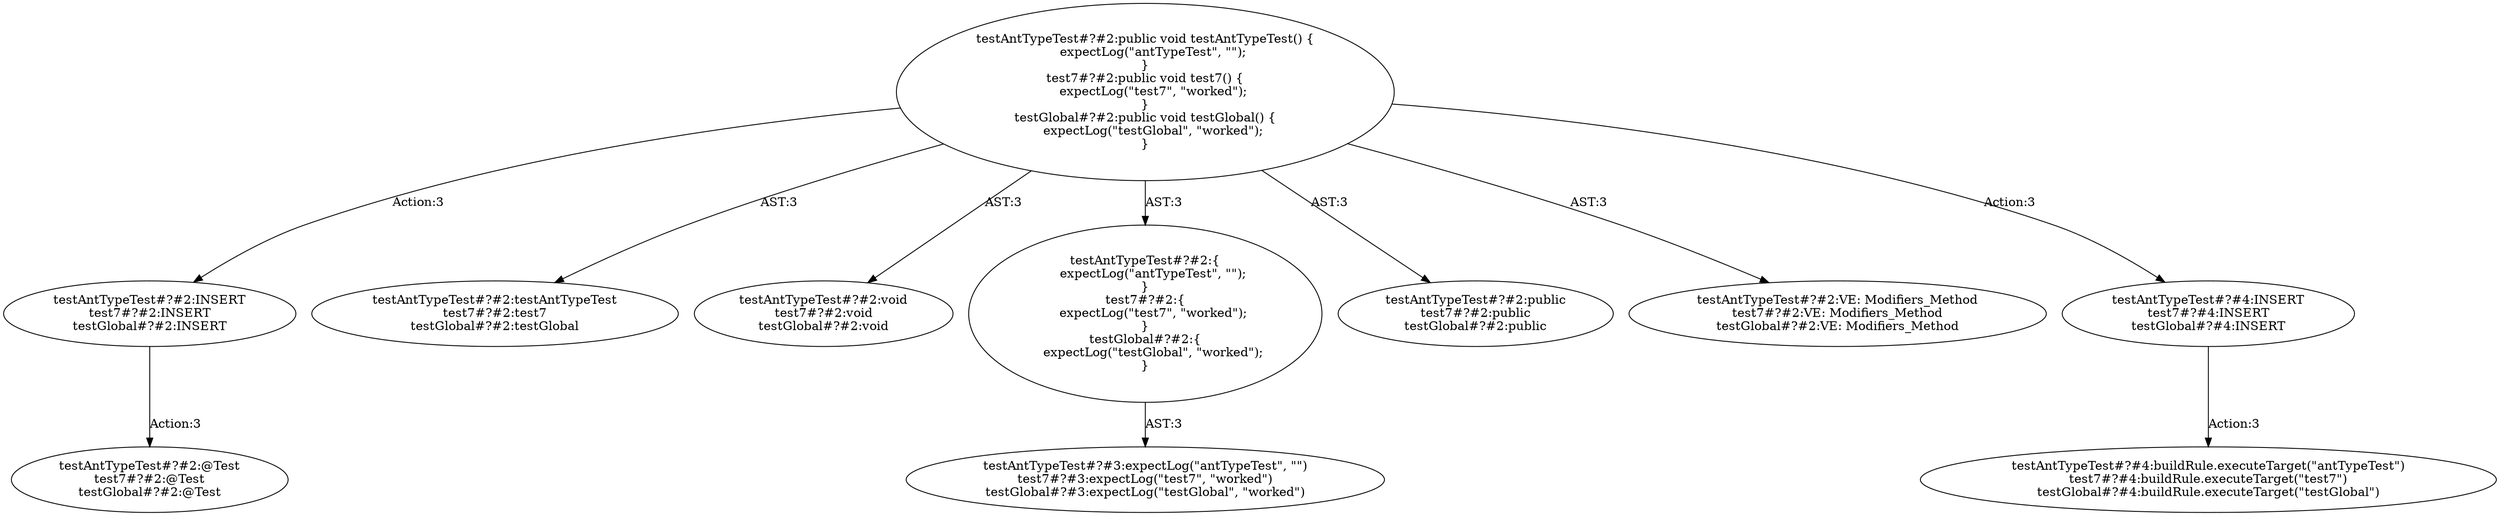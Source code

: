 digraph "Pattern" {
0 [label="testAntTypeTest#?#2:INSERT
test7#?#2:INSERT
testGlobal#?#2:INSERT" shape=ellipse]
1 [label="testAntTypeTest#?#2:public void testAntTypeTest() \{
    expectLog(\"antTypeTest\", \"\");
\}
test7#?#2:public void test7() \{
    expectLog(\"test7\", \"worked\");
\}
testGlobal#?#2:public void testGlobal() \{
    expectLog(\"testGlobal\", \"worked\");
\}" shape=ellipse]
2 [label="testAntTypeTest#?#2:testAntTypeTest
test7#?#2:test7
testGlobal#?#2:testGlobal" shape=ellipse]
3 [label="testAntTypeTest#?#2:void
test7#?#2:void
testGlobal#?#2:void" shape=ellipse]
4 [label="testAntTypeTest#?#2:\{
    expectLog(\"antTypeTest\", \"\");
\}
test7#?#2:\{
    expectLog(\"test7\", \"worked\");
\}
testGlobal#?#2:\{
    expectLog(\"testGlobal\", \"worked\");
\}" shape=ellipse]
5 [label="testAntTypeTest#?#3:expectLog(\"antTypeTest\", \"\")
test7#?#3:expectLog(\"test7\", \"worked\")
testGlobal#?#3:expectLog(\"testGlobal\", \"worked\")" shape=ellipse]
6 [label="testAntTypeTest#?#2:public
test7#?#2:public
testGlobal#?#2:public" shape=ellipse]
7 [label="testAntTypeTest#?#2:VE: Modifiers_Method
test7#?#2:VE: Modifiers_Method
testGlobal#?#2:VE: Modifiers_Method" shape=ellipse]
8 [label="testAntTypeTest#?#4:INSERT
test7#?#4:INSERT
testGlobal#?#4:INSERT" shape=ellipse]
9 [label="testAntTypeTest#?#4:buildRule.executeTarget(\"antTypeTest\")
test7#?#4:buildRule.executeTarget(\"test7\")
testGlobal#?#4:buildRule.executeTarget(\"testGlobal\")" shape=ellipse]
10 [label="testAntTypeTest#?#2:@Test
test7#?#2:@Test
testGlobal#?#2:@Test" shape=ellipse]
0 -> 10 [label="Action:3"];
1 -> 0 [label="Action:3"];
1 -> 2 [label="AST:3"];
1 -> 3 [label="AST:3"];
1 -> 4 [label="AST:3"];
1 -> 6 [label="AST:3"];
1 -> 7 [label="AST:3"];
1 -> 8 [label="Action:3"];
4 -> 5 [label="AST:3"];
8 -> 9 [label="Action:3"];
}